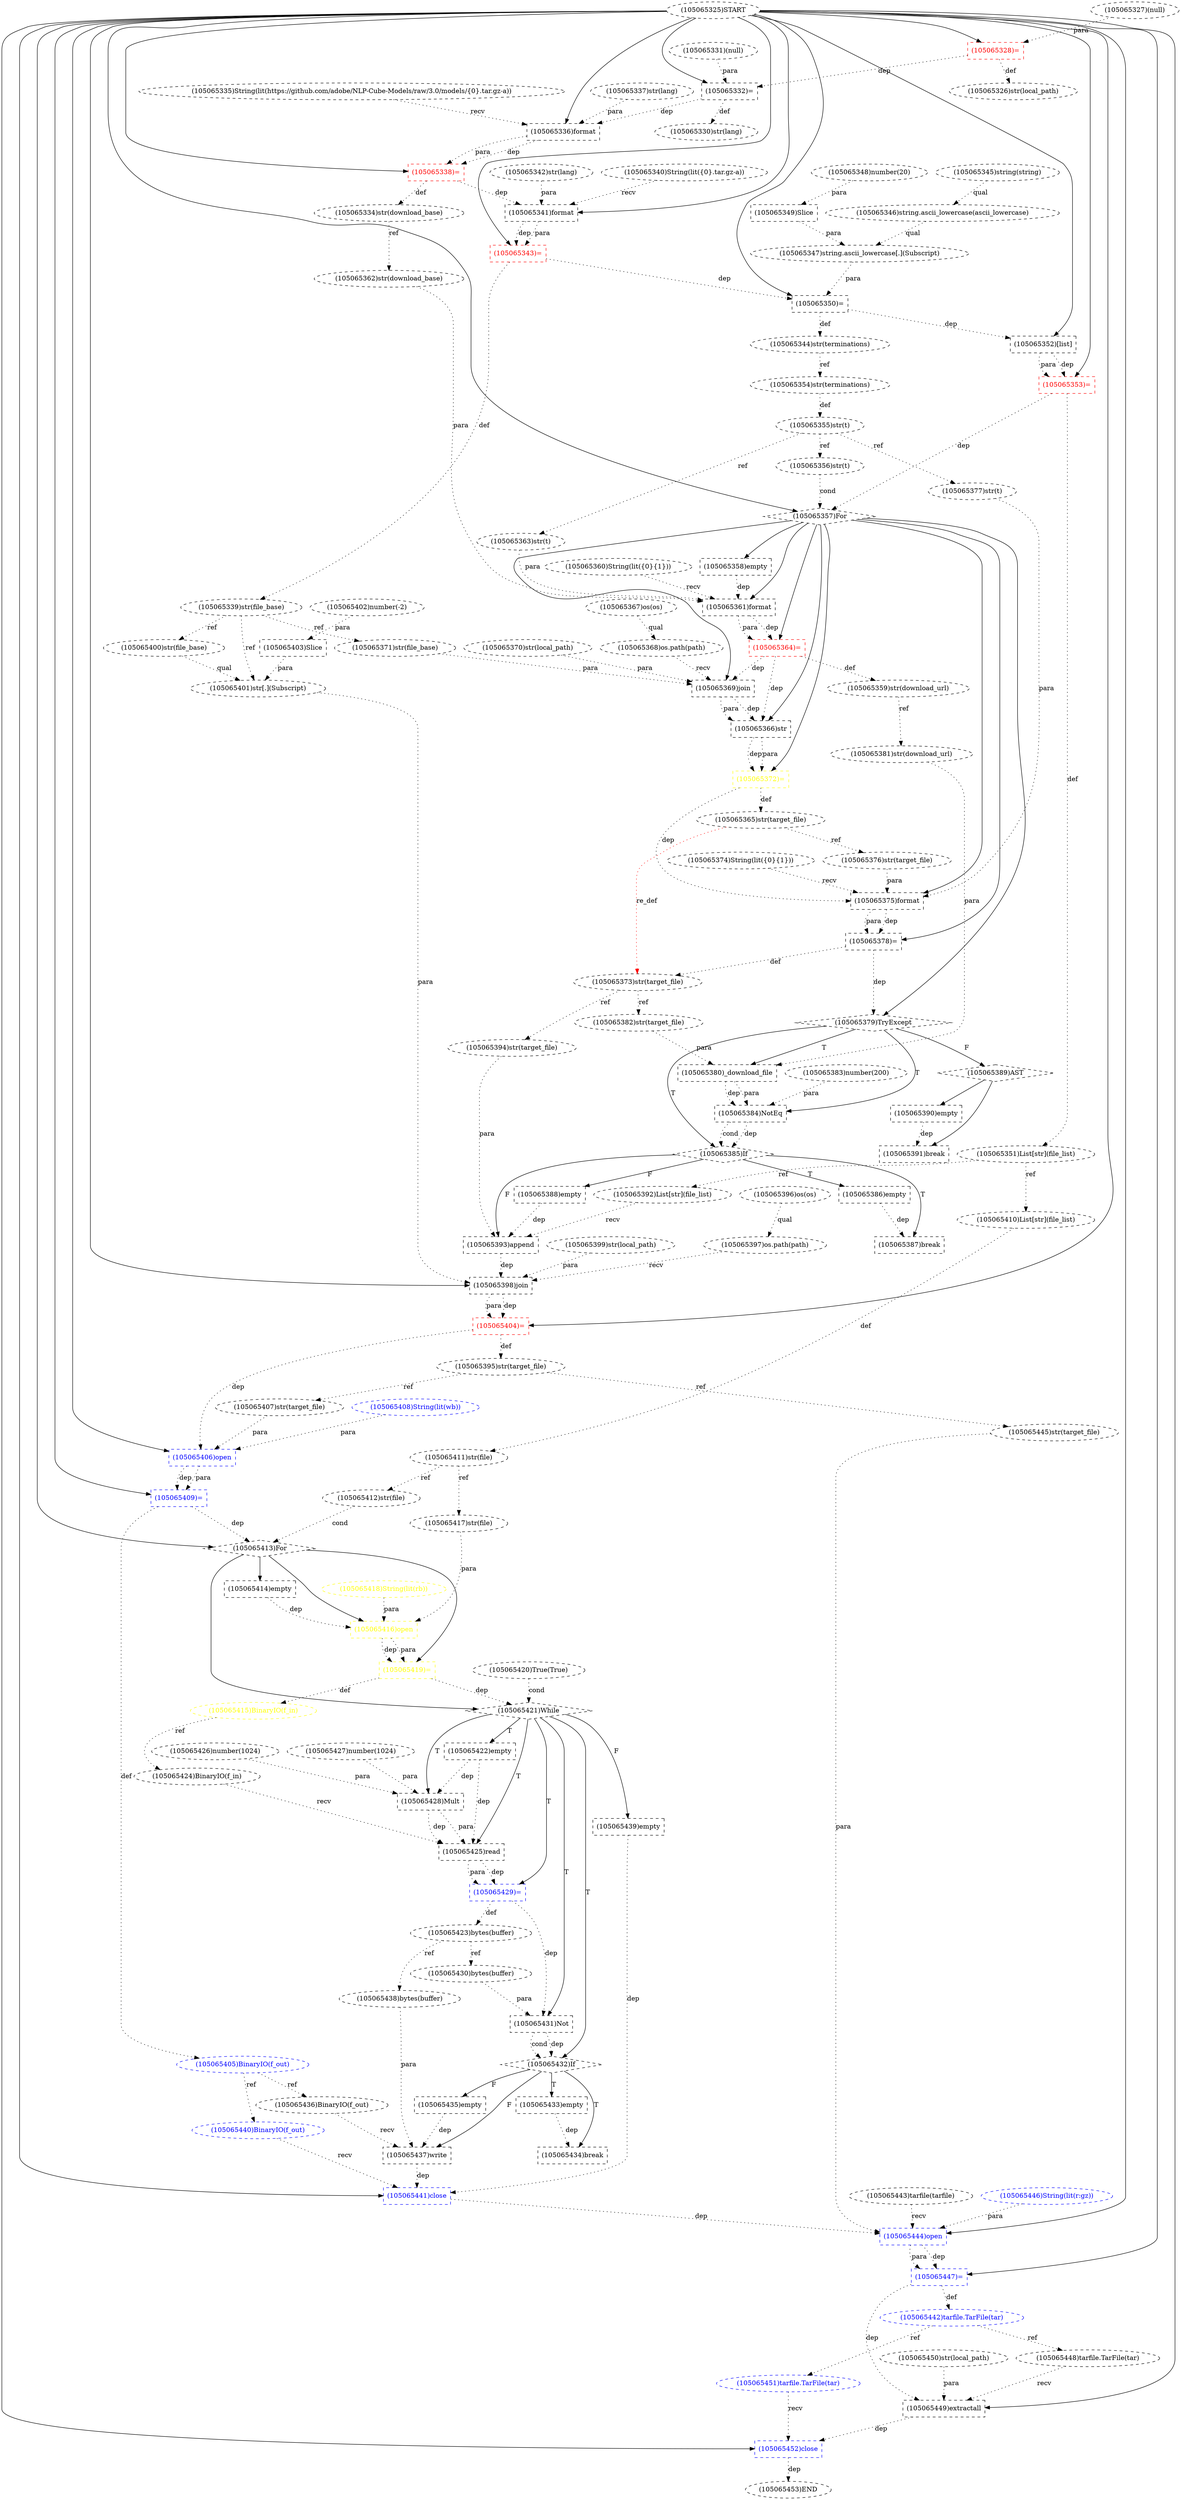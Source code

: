 digraph G {
1 [label="(105065373)str(target_file)" shape=ellipse style=dashed]
2 [label="(105065420)True(True)" shape=ellipse style=dashed]
3 [label="(105065416)open" shape=box style=dashed color=yellow fontcolor=yellow]
4 [label="(105065445)str(target_file)" shape=ellipse style=dashed]
5 [label="(105065389)AST" shape=diamond style=dashed]
6 [label="(105065384)NotEq" shape=box style=dashed]
7 [label="(105065348)number(20)" shape=ellipse style=dashed]
8 [label="(105065352)[list]" shape=box style=dashed]
9 [label="(105065418)String(lit(rb))" shape=ellipse style=dashed color=yellow fontcolor=yellow]
10 [label="(105065390)empty" shape=box style=dashed]
11 [label="(105065344)str(terminations)" shape=ellipse style=dashed]
12 [label="(105065336)format" shape=box style=dashed]
13 [label="(105065417)str(file)" shape=ellipse style=dashed]
14 [label="(105065400)str(file_base)" shape=ellipse style=dashed]
15 [label="(105065429)=" shape=box style=dashed color=blue fontcolor=blue]
16 [label="(105065448)tarfile.TarFile(tar)" shape=ellipse style=dashed]
17 [label="(105065355)str(t)" shape=ellipse style=dashed]
18 [label="(105065362)str(download_base)" shape=ellipse style=dashed]
19 [label="(105065383)number(200)" shape=ellipse style=dashed]
20 [label="(105065345)string(string)" shape=ellipse style=dashed]
21 [label="(105065371)str(file_base)" shape=ellipse style=dashed]
22 [label="(105065365)str(target_file)" shape=ellipse style=dashed]
23 [label="(105065337)str(lang)" shape=ellipse style=dashed]
24 [label="(105065403)Slice" shape=box style=dashed]
25 [label="(105065451)tarfile.TarFile(tar)" shape=ellipse style=dashed color=blue fontcolor=blue]
26 [label="(105065338)=" shape=box style=dashed color=red fontcolor=red]
27 [label="(105065328)=" shape=box style=dashed color=red fontcolor=red]
28 [label="(105065356)str(t)" shape=ellipse style=dashed]
29 [label="(105065412)str(file)" shape=ellipse style=dashed]
30 [label="(105065341)format" shape=box style=dashed]
31 [label="(105065350)=" shape=box style=dashed color=black fontcolor=black]
32 [label="(105065396)os(os)" shape=ellipse style=dashed]
33 [label="(105065402)number(-2)" shape=ellipse style=dashed]
34 [label="(105065453)END" style=dashed]
35 [label="(105065391)break" shape=box style=dashed]
36 [label="(105065359)str(download_url)" shape=ellipse style=dashed]
37 [label="(105065443)tarfile(tarfile)" shape=ellipse style=dashed]
38 [label="(105065407)str(target_file)" shape=ellipse style=dashed]
39 [label="(105065411)str(file)" shape=ellipse style=dashed]
40 [label="(105065428)Mult" shape=box style=dashed]
41 [label="(105065374)String(lit({0}{1}))" shape=ellipse style=dashed]
42 [label="(105065419)=" shape=box style=dashed color=yellow fontcolor=yellow]
43 [label="(105065442)tarfile.TarFile(tar)" shape=ellipse style=dashed color=blue fontcolor=blue]
44 [label="(105065444)open" shape=box style=dashed color=blue fontcolor=blue]
45 [label="(105065368)os.path(path)" shape=ellipse style=dashed]
46 [label="(105065436)BinaryIO(f_out)" shape=ellipse style=dashed]
47 [label="(105065331)(null)" shape=ellipse style=dashed]
48 [label="(105065399)str(local_path)" shape=ellipse style=dashed]
49 [label="(105065335)String(lit(https://github.com/adobe/NLP-Cube-Models/raw/3.0/models/{0}.tar.gz-a))" shape=ellipse style=dashed]
50 [label="(105065439)empty" shape=box style=dashed]
51 [label="(105065422)empty" shape=box style=dashed]
52 [label="(105065360)String(lit({0}{1}))" shape=ellipse style=dashed]
53 [label="(105065380)_download_file" shape=box style=dashed]
54 [label="(105065361)format" shape=box style=dashed]
55 [label="(105065385)If" shape=diamond style=dashed]
56 [label="(105065347)string.ascii_lowercase[.](Subscript)" shape=ellipse style=dashed]
57 [label="(105065408)String(lit(wb))" shape=ellipse style=dashed color=blue fontcolor=blue]
58 [label="(105065415)BinaryIO(f_in)" shape=ellipse style=dashed color=yellow fontcolor=yellow]
59 [label="(105065342)str(lang)" shape=ellipse style=dashed]
60 [label="(105065449)extractall" shape=box style=dashed]
61 [label="(105065410)List[str](file_list)" shape=ellipse style=dashed]
62 [label="(105065440)BinaryIO(f_out)" shape=ellipse style=dashed color=blue fontcolor=blue]
63 [label="(105065386)empty" shape=box style=dashed]
64 [label="(105065398)join" shape=box style=dashed]
65 [label="(105065382)str(target_file)" shape=ellipse style=dashed]
66 [label="(105065354)str(terminations)" shape=ellipse style=dashed]
67 [label="(105065397)os.path(path)" shape=ellipse style=dashed]
68 [label="(105065370)str(local_path)" shape=ellipse style=dashed]
69 [label="(105065447)=" shape=box style=dashed color=blue fontcolor=blue]
70 [label="(105065431)Not" shape=box style=dashed]
71 [label="(105065343)=" shape=box style=dashed color=red fontcolor=red]
72 [label="(105065435)empty" shape=box style=dashed]
73 [label="(105065427)number(1024)" shape=ellipse style=dashed]
74 [label="(105065340)String(lit({0}.tar.gz-a))" shape=ellipse style=dashed]
75 [label="(105065353)=" shape=box style=dashed color=red fontcolor=red]
76 [label="(105065433)empty" shape=box style=dashed]
77 [label="(105065421)While" shape=diamond style=dashed]
78 [label="(105065432)If" shape=diamond style=dashed]
79 [label="(105065332)=" shape=box style=dashed color=black fontcolor=black]
80 [label="(105065372)=" shape=box style=dashed color=yellow fontcolor=yellow]
81 [label="(105065379)TryExcept" shape=diamond style=dashed]
82 [label="(105065381)str(download_url)" shape=ellipse style=dashed]
83 [label="(105065414)empty" shape=box style=dashed]
84 [label="(105065377)str(t)" shape=ellipse style=dashed]
85 [label="(105065349)Slice" shape=box style=dashed]
86 [label="(105065409)=" shape=box style=dashed color=blue fontcolor=blue]
87 [label="(105065367)os(os)" shape=ellipse style=dashed]
88 [label="(105065394)str(target_file)" shape=ellipse style=dashed]
89 [label="(105065430)bytes(buffer)" shape=ellipse style=dashed]
90 [label="(105065327)(null)" shape=ellipse style=dashed]
91 [label="(105065446)String(lit(r:gz))" shape=ellipse style=dashed color=blue fontcolor=blue]
92 [label="(105065357)For" shape=diamond style=dashed]
93 [label="(105065339)str(file_base)" shape=ellipse style=dashed]
94 [label="(105065325)START" style=dashed]
95 [label="(105065369)join" shape=box style=dashed]
96 [label="(105065358)empty" shape=box style=dashed]
97 [label="(105065426)number(1024)" shape=ellipse style=dashed]
98 [label="(105065375)format" shape=box style=dashed]
99 [label="(105065413)For" shape=diamond style=dashed]
100 [label="(105065423)bytes(buffer)" shape=ellipse style=dashed]
101 [label="(105065406)open" shape=box style=dashed color=blue fontcolor=blue]
102 [label="(105065388)empty" shape=box style=dashed]
103 [label="(105065425)read" shape=box style=dashed]
104 [label="(105065437)write" shape=box style=dashed]
105 [label="(105065452)close" shape=box style=dashed color=blue fontcolor=blue]
106 [label="(105065450)str(local_path)" shape=ellipse style=dashed]
107 [label="(105065395)str(target_file)" shape=ellipse style=dashed]
108 [label="(105065441)close" shape=box style=dashed color=blue fontcolor=blue]
109 [label="(105065376)str(target_file)" shape=ellipse style=dashed]
110 [label="(105065404)=" shape=box style=dashed color=red fontcolor=red]
111 [label="(105065326)str(local_path)" shape=ellipse style=dashed]
112 [label="(105065363)str(t)" shape=ellipse style=dashed]
113 [label="(105065346)string.ascii_lowercase(ascii_lowercase)" shape=ellipse style=dashed]
114 [label="(105065393)append" shape=box style=dashed]
115 [label="(105065401)str[.](Subscript)" shape=ellipse style=dashed]
116 [label="(105065434)break" shape=box style=dashed]
117 [label="(105065438)bytes(buffer)" shape=ellipse style=dashed]
118 [label="(105065351)List[str](file_list)" shape=ellipse style=dashed]
119 [label="(105065364)=" shape=box style=dashed color=red fontcolor=red]
120 [label="(105065378)=" shape=box style=dashed color=black fontcolor=black]
121 [label="(105065330)str(lang)" shape=ellipse style=dashed]
122 [label="(105065392)List[str](file_list)" shape=ellipse style=dashed]
123 [label="(105065405)BinaryIO(f_out)" shape=ellipse style=dashed color=blue fontcolor=blue]
124 [label="(105065387)break" shape=box style=dashed]
125 [label="(105065366)str" shape=box style=dashed]
126 [label="(105065424)BinaryIO(f_in)" shape=ellipse style=dashed]
127 [label="(105065334)str(download_base)" shape=ellipse style=dashed]
120 -> 1 [label="def" style=dotted];
22 -> 1 [label="re_def" style=dotted color=red];
99 -> 3 [label="" style=solid];
13 -> 3 [label="para" style=dotted];
9 -> 3 [label="para" style=dotted];
83 -> 3 [label="dep" style=dotted];
107 -> 4 [label="ref" style=dotted];
81 -> 5 [label="F"];
81 -> 6 [label="T"];
53 -> 6 [label="dep" style=dotted];
53 -> 6 [label="para" style=dotted];
19 -> 6 [label="para" style=dotted];
94 -> 8 [label="" style=solid];
31 -> 8 [label="dep" style=dotted];
5 -> 10 [label="" style=solid];
31 -> 11 [label="def" style=dotted];
94 -> 12 [label="" style=solid];
49 -> 12 [label="recv" style=dotted];
23 -> 12 [label="para" style=dotted];
79 -> 12 [label="dep" style=dotted];
39 -> 13 [label="ref" style=dotted];
93 -> 14 [label="ref" style=dotted];
77 -> 15 [label="T"];
103 -> 15 [label="dep" style=dotted];
103 -> 15 [label="para" style=dotted];
43 -> 16 [label="ref" style=dotted];
66 -> 17 [label="def" style=dotted];
127 -> 18 [label="ref" style=dotted];
93 -> 21 [label="ref" style=dotted];
80 -> 22 [label="def" style=dotted];
33 -> 24 [label="para" style=dotted];
43 -> 25 [label="ref" style=dotted];
94 -> 26 [label="" style=solid];
12 -> 26 [label="dep" style=dotted];
12 -> 26 [label="para" style=dotted];
94 -> 27 [label="" style=solid];
90 -> 27 [label="para" style=dotted];
17 -> 28 [label="ref" style=dotted];
39 -> 29 [label="ref" style=dotted];
94 -> 30 [label="" style=solid];
74 -> 30 [label="recv" style=dotted];
59 -> 30 [label="para" style=dotted];
26 -> 30 [label="dep" style=dotted];
94 -> 31 [label="" style=solid];
56 -> 31 [label="para" style=dotted];
71 -> 31 [label="dep" style=dotted];
105 -> 34 [label="dep" style=dotted];
5 -> 35 [label="" style=solid];
10 -> 35 [label="dep" style=dotted];
119 -> 36 [label="def" style=dotted];
107 -> 38 [label="ref" style=dotted];
61 -> 39 [label="def" style=dotted];
77 -> 40 [label="T"];
97 -> 40 [label="para" style=dotted];
73 -> 40 [label="para" style=dotted];
51 -> 40 [label="dep" style=dotted];
99 -> 42 [label="" style=solid];
3 -> 42 [label="dep" style=dotted];
3 -> 42 [label="para" style=dotted];
69 -> 43 [label="def" style=dotted];
94 -> 44 [label="" style=solid];
37 -> 44 [label="recv" style=dotted];
4 -> 44 [label="para" style=dotted];
91 -> 44 [label="para" style=dotted];
108 -> 44 [label="dep" style=dotted];
87 -> 45 [label="qual" style=dotted];
123 -> 46 [label="ref" style=dotted];
77 -> 50 [label="F"];
77 -> 51 [label="T"];
81 -> 53 [label="T"];
82 -> 53 [label="para" style=dotted];
65 -> 53 [label="para" style=dotted];
92 -> 54 [label="" style=solid];
52 -> 54 [label="recv" style=dotted];
18 -> 54 [label="para" style=dotted];
112 -> 54 [label="para" style=dotted];
96 -> 54 [label="dep" style=dotted];
81 -> 55 [label="T"];
6 -> 55 [label="dep" style=dotted];
6 -> 55 [label="cond" style=dotted];
113 -> 56 [label="qual" style=dotted];
85 -> 56 [label="para" style=dotted];
42 -> 58 [label="def" style=dotted];
94 -> 60 [label="" style=solid];
16 -> 60 [label="recv" style=dotted];
106 -> 60 [label="para" style=dotted];
69 -> 60 [label="dep" style=dotted];
118 -> 61 [label="ref" style=dotted];
123 -> 62 [label="ref" style=dotted];
55 -> 63 [label="T"];
94 -> 64 [label="" style=solid];
67 -> 64 [label="recv" style=dotted];
48 -> 64 [label="para" style=dotted];
115 -> 64 [label="para" style=dotted];
114 -> 64 [label="dep" style=dotted];
1 -> 65 [label="ref" style=dotted];
11 -> 66 [label="ref" style=dotted];
32 -> 67 [label="qual" style=dotted];
94 -> 69 [label="" style=solid];
44 -> 69 [label="dep" style=dotted];
44 -> 69 [label="para" style=dotted];
77 -> 70 [label="T"];
89 -> 70 [label="para" style=dotted];
15 -> 70 [label="dep" style=dotted];
94 -> 71 [label="" style=solid];
30 -> 71 [label="dep" style=dotted];
30 -> 71 [label="para" style=dotted];
78 -> 72 [label="F"];
94 -> 75 [label="" style=solid];
8 -> 75 [label="dep" style=dotted];
8 -> 75 [label="para" style=dotted];
78 -> 76 [label="T"];
99 -> 77 [label="" style=solid];
2 -> 77 [label="cond" style=dotted];
42 -> 77 [label="dep" style=dotted];
77 -> 78 [label="T"];
70 -> 78 [label="dep" style=dotted];
70 -> 78 [label="cond" style=dotted];
94 -> 79 [label="" style=solid];
47 -> 79 [label="para" style=dotted];
27 -> 79 [label="dep" style=dotted];
92 -> 80 [label="" style=solid];
125 -> 80 [label="dep" style=dotted];
125 -> 80 [label="para" style=dotted];
92 -> 81 [label="" style=solid];
120 -> 81 [label="dep" style=dotted];
36 -> 82 [label="ref" style=dotted];
99 -> 83 [label="" style=solid];
17 -> 84 [label="ref" style=dotted];
7 -> 85 [label="para" style=dotted];
94 -> 86 [label="" style=solid];
101 -> 86 [label="dep" style=dotted];
101 -> 86 [label="para" style=dotted];
1 -> 88 [label="ref" style=dotted];
100 -> 89 [label="ref" style=dotted];
94 -> 92 [label="" style=solid];
28 -> 92 [label="cond" style=dotted];
75 -> 92 [label="dep" style=dotted];
71 -> 93 [label="def" style=dotted];
92 -> 95 [label="" style=solid];
45 -> 95 [label="recv" style=dotted];
68 -> 95 [label="para" style=dotted];
21 -> 95 [label="para" style=dotted];
119 -> 95 [label="dep" style=dotted];
92 -> 96 [label="" style=solid];
92 -> 98 [label="" style=solid];
41 -> 98 [label="recv" style=dotted];
109 -> 98 [label="para" style=dotted];
84 -> 98 [label="para" style=dotted];
80 -> 98 [label="dep" style=dotted];
94 -> 99 [label="" style=solid];
29 -> 99 [label="cond" style=dotted];
86 -> 99 [label="dep" style=dotted];
15 -> 100 [label="def" style=dotted];
94 -> 101 [label="" style=solid];
38 -> 101 [label="para" style=dotted];
57 -> 101 [label="para" style=dotted];
110 -> 101 [label="dep" style=dotted];
55 -> 102 [label="F"];
77 -> 103 [label="T"];
126 -> 103 [label="recv" style=dotted];
40 -> 103 [label="dep" style=dotted];
40 -> 103 [label="para" style=dotted];
51 -> 103 [label="dep" style=dotted];
78 -> 104 [label="F"];
46 -> 104 [label="recv" style=dotted];
117 -> 104 [label="para" style=dotted];
72 -> 104 [label="dep" style=dotted];
94 -> 105 [label="" style=solid];
25 -> 105 [label="recv" style=dotted];
60 -> 105 [label="dep" style=dotted];
110 -> 107 [label="def" style=dotted];
94 -> 108 [label="" style=solid];
62 -> 108 [label="recv" style=dotted];
50 -> 108 [label="dep" style=dotted];
104 -> 108 [label="dep" style=dotted];
22 -> 109 [label="ref" style=dotted];
94 -> 110 [label="" style=solid];
64 -> 110 [label="dep" style=dotted];
64 -> 110 [label="para" style=dotted];
27 -> 111 [label="def" style=dotted];
17 -> 112 [label="ref" style=dotted];
20 -> 113 [label="qual" style=dotted];
55 -> 114 [label="F"];
122 -> 114 [label="recv" style=dotted];
88 -> 114 [label="para" style=dotted];
102 -> 114 [label="dep" style=dotted];
14 -> 115 [label="qual" style=dotted];
24 -> 115 [label="para" style=dotted];
93 -> 115 [label="ref" style=dotted];
78 -> 116 [label="T"];
76 -> 116 [label="dep" style=dotted];
100 -> 117 [label="ref" style=dotted];
75 -> 118 [label="def" style=dotted];
92 -> 119 [label="" style=solid];
54 -> 119 [label="dep" style=dotted];
54 -> 119 [label="para" style=dotted];
92 -> 120 [label="" style=solid];
98 -> 120 [label="dep" style=dotted];
98 -> 120 [label="para" style=dotted];
79 -> 121 [label="def" style=dotted];
118 -> 122 [label="ref" style=dotted];
86 -> 123 [label="def" style=dotted];
55 -> 124 [label="T"];
63 -> 124 [label="dep" style=dotted];
92 -> 125 [label="" style=solid];
95 -> 125 [label="dep" style=dotted];
95 -> 125 [label="para" style=dotted];
119 -> 125 [label="dep" style=dotted];
58 -> 126 [label="ref" style=dotted];
26 -> 127 [label="def" style=dotted];
}